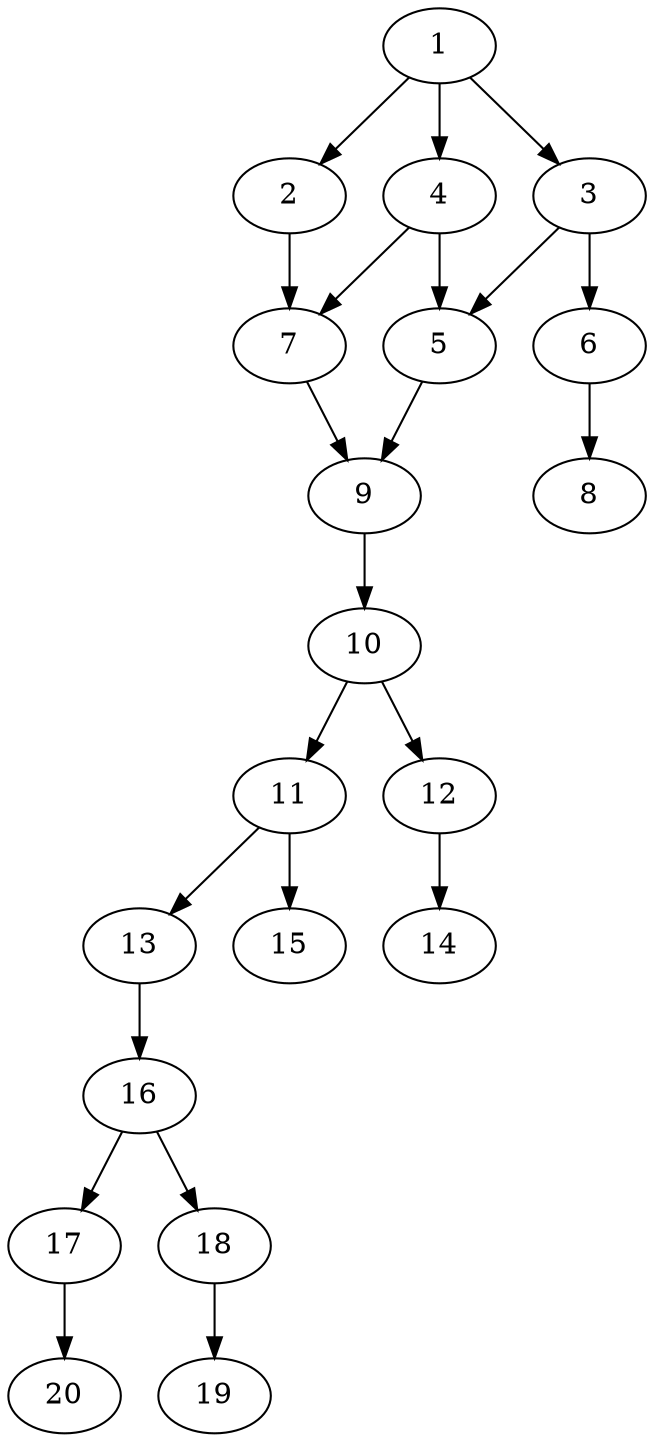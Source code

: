// DAG automatically generated by daggen at Sat Jul 27 15:35:20 2019
// ./daggen --dot -n 20 --ccr 0.4 --fat 0.4 --regular 0.5 --density 0.5 --mindata 5242880 --maxdata 52428800 
digraph G {
  1 [size="16268800", alpha="0.14", expect_size="6507520"] 
  1 -> 2 [size ="6507520"]
  1 -> 3 [size ="6507520"]
  1 -> 4 [size ="6507520"]
  2 [size="70108160", alpha="0.17", expect_size="28043264"] 
  2 -> 7 [size ="28043264"]
  3 [size="100313600", alpha="0.19", expect_size="40125440"] 
  3 -> 5 [size ="40125440"]
  3 -> 6 [size ="40125440"]
  4 [size="24268800", alpha="0.14", expect_size="9707520"] 
  4 -> 5 [size ="9707520"]
  4 -> 7 [size ="9707520"]
  5 [size="16522240", alpha="0.14", expect_size="6608896"] 
  5 -> 9 [size ="6608896"]
  6 [size="127270400", alpha="0.11", expect_size="50908160"] 
  6 -> 8 [size ="50908160"]
  7 [size="52559360", alpha="0.17", expect_size="21023744"] 
  7 -> 9 [size ="21023744"]
  8 [size="69596160", alpha="0.10", expect_size="27838464"] 
  9 [size="111119360", alpha="0.15", expect_size="44447744"] 
  9 -> 10 [size ="44447744"]
  10 [size="76605440", alpha="0.02", expect_size="30642176"] 
  10 -> 11 [size ="30642176"]
  10 -> 12 [size ="30642176"]
  11 [size="39188480", alpha="0.05", expect_size="15675392"] 
  11 -> 13 [size ="15675392"]
  11 -> 15 [size ="15675392"]
  12 [size="120488960", alpha="0.01", expect_size="48195584"] 
  12 -> 14 [size ="48195584"]
  13 [size="104913920", alpha="0.10", expect_size="41965568"] 
  13 -> 16 [size ="41965568"]
  14 [size="100687360", alpha="0.16", expect_size="40274944"] 
  15 [size="67005440", alpha="0.14", expect_size="26802176"] 
  16 [size="31667200", alpha="0.09", expect_size="12666880"] 
  16 -> 17 [size ="12666880"]
  16 -> 18 [size ="12666880"]
  17 [size="97029120", alpha="0.06", expect_size="38811648"] 
  17 -> 20 [size ="38811648"]
  18 [size="79854080", alpha="0.19", expect_size="31941632"] 
  18 -> 19 [size ="31941632"]
  19 [size="19481600", alpha="0.13", expect_size="7792640"] 
  20 [size="108910080", alpha="0.07", expect_size="43564032"] 
}
